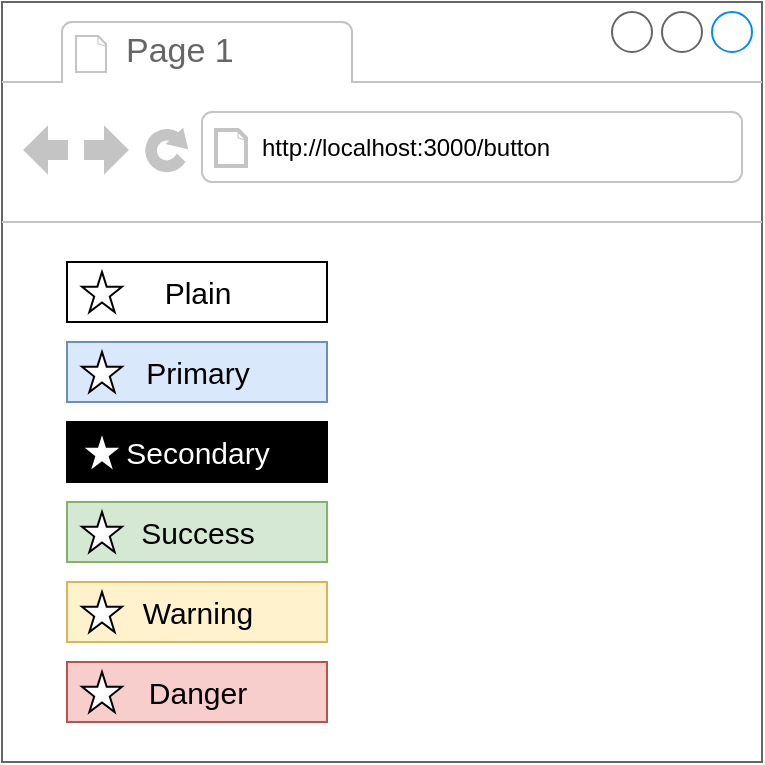 <mxfile version="13.3.7" type="device" pages="12"><diagram id="Cha_GjZszTAsDFyLVrQW" name="01 - icon"><mxGraphModel dx="754" dy="418" grid="1" gridSize="10" guides="1" tooltips="1" connect="1" arrows="1" fold="1" page="1" pageScale="1" pageWidth="1920" pageHeight="1200" math="0" shadow="0"><root><mxCell id="0"/><mxCell id="1" parent="0"/><mxCell id="NZxSkUswxs1e8fF7X86_-1" value="" style="strokeWidth=1;shadow=0;dashed=0;align=center;html=1;shape=mxgraph.mockup.containers.browserWindow;rSize=0;strokeColor=#666666;strokeColor2=#008cff;strokeColor3=#c4c4c4;mainText=,;recursiveResize=0;" vertex="1" parent="1"><mxGeometry x="1020" y="380" width="380" height="380" as="geometry"/></mxCell><mxCell id="NZxSkUswxs1e8fF7X86_-2" value="Page 1" style="strokeWidth=1;shadow=0;dashed=0;align=center;html=1;shape=mxgraph.mockup.containers.anchor;fontSize=17;fontColor=#666666;align=left;" vertex="1" parent="NZxSkUswxs1e8fF7X86_-1"><mxGeometry x="60" y="12" width="110" height="26" as="geometry"/></mxCell><mxCell id="NZxSkUswxs1e8fF7X86_-3" value="" style="strokeWidth=1;shadow=0;dashed=0;align=center;html=1;shape=mxgraph.mockup.containers.anchor;rSize=0;fontSize=17;fontColor=#666666;align=left;" vertex="1" parent="NZxSkUswxs1e8fF7X86_-1"><mxGeometry x="130" y="60" width="250" height="26" as="geometry"/></mxCell><mxCell id="NZxSkUswxs1e8fF7X86_-4" value="http://localhost:3000/button" style="text;html=1;strokeColor=none;fillColor=none;align=left;verticalAlign=middle;whiteSpace=wrap;rounded=0;fontColor=#000000;" vertex="1" parent="NZxSkUswxs1e8fF7X86_-1"><mxGeometry x="128" y="63" width="152" height="20" as="geometry"/></mxCell><mxCell id="NZxSkUswxs1e8fF7X86_-5" value="Plain" style="rounded=0;whiteSpace=wrap;html=1;strokeWidth=1;fillColor=none;fontSize=15;fontColor=#000000;align=center;" vertex="1" parent="NZxSkUswxs1e8fF7X86_-1"><mxGeometry x="32.5" y="130" width="130" height="30" as="geometry"/></mxCell><mxCell id="NZxSkUswxs1e8fF7X86_-6" value="Primary" style="rounded=0;whiteSpace=wrap;html=1;strokeWidth=1;fillColor=#dae8fc;fontSize=15;align=center;strokeColor=#6c8ebf;" vertex="1" parent="NZxSkUswxs1e8fF7X86_-1"><mxGeometry x="32.5" y="170" width="130" height="30" as="geometry"/></mxCell><mxCell id="NZxSkUswxs1e8fF7X86_-7" value="Secondary" style="rounded=0;whiteSpace=wrap;html=1;strokeWidth=1;fontSize=15;align=center;fillColor=#000000;fontColor=#FFFFFF;" vertex="1" parent="NZxSkUswxs1e8fF7X86_-1"><mxGeometry x="32.5" y="210" width="130" height="30" as="geometry"/></mxCell><mxCell id="NZxSkUswxs1e8fF7X86_-8" value="Success" style="rounded=0;whiteSpace=wrap;html=1;strokeWidth=1;fontSize=15;align=center;fillColor=#d5e8d4;strokeColor=#82b366;" vertex="1" parent="NZxSkUswxs1e8fF7X86_-1"><mxGeometry x="32.5" y="250" width="130" height="30" as="geometry"/></mxCell><mxCell id="NZxSkUswxs1e8fF7X86_-9" value="Warning" style="rounded=0;whiteSpace=wrap;html=1;strokeWidth=1;fontSize=15;align=center;fillColor=#fff2cc;strokeColor=#d6b656;" vertex="1" parent="NZxSkUswxs1e8fF7X86_-1"><mxGeometry x="32.5" y="290" width="130" height="30" as="geometry"/></mxCell><mxCell id="NZxSkUswxs1e8fF7X86_-10" value="Danger" style="rounded=0;whiteSpace=wrap;html=1;strokeWidth=1;fontSize=15;align=center;fillColor=#f8cecc;strokeColor=#b85450;" vertex="1" parent="NZxSkUswxs1e8fF7X86_-1"><mxGeometry x="32.5" y="330" width="130" height="30" as="geometry"/></mxCell><mxCell id="NZxSkUswxs1e8fF7X86_-29" value="" style="verticalLabelPosition=bottom;verticalAlign=top;html=1;shape=mxgraph.basic.star" vertex="1" parent="NZxSkUswxs1e8fF7X86_-1"><mxGeometry x="40" y="135" width="20" height="20" as="geometry"/></mxCell><mxCell id="NZxSkUswxs1e8fF7X86_-30" value="" style="verticalLabelPosition=bottom;verticalAlign=top;html=1;shape=mxgraph.basic.star" vertex="1" parent="NZxSkUswxs1e8fF7X86_-1"><mxGeometry x="40" y="175" width="20" height="20" as="geometry"/></mxCell><mxCell id="NZxSkUswxs1e8fF7X86_-31" value="" style="verticalLabelPosition=bottom;verticalAlign=top;html=1;shape=mxgraph.basic.star" vertex="1" parent="NZxSkUswxs1e8fF7X86_-1"><mxGeometry x="40" y="215" width="20" height="20" as="geometry"/></mxCell><mxCell id="NZxSkUswxs1e8fF7X86_-32" value="" style="verticalLabelPosition=bottom;verticalAlign=top;html=1;shape=mxgraph.basic.star" vertex="1" parent="NZxSkUswxs1e8fF7X86_-1"><mxGeometry x="40" y="255" width="20" height="20" as="geometry"/></mxCell><mxCell id="NZxSkUswxs1e8fF7X86_-33" value="" style="verticalLabelPosition=bottom;verticalAlign=top;html=1;shape=mxgraph.basic.star" vertex="1" parent="NZxSkUswxs1e8fF7X86_-1"><mxGeometry x="40" y="295" width="20" height="20" as="geometry"/></mxCell><mxCell id="NZxSkUswxs1e8fF7X86_-34" value="" style="verticalLabelPosition=bottom;verticalAlign=top;html=1;shape=mxgraph.basic.star" vertex="1" parent="NZxSkUswxs1e8fF7X86_-1"><mxGeometry x="40" y="335" width="20" height="20" as="geometry"/></mxCell></root></mxGraphModel></diagram><diagram id="hucleB_1upcgTK8-Rxnn" name="02 - lib"><mxGraphModel dx="439" dy="243" grid="1" gridSize="10" guides="1" tooltips="1" connect="1" arrows="1" fold="1" page="1" pageScale="1" pageWidth="1920" pageHeight="1200" math="0" shadow="0"><root><mxCell id="2xwmjoPCmfJuJbVNY-hE-0"/><mxCell id="2xwmjoPCmfJuJbVNY-hE-1" parent="2xwmjoPCmfJuJbVNY-hE-0"/><mxCell id="2xwmjoPCmfJuJbVNY-hE-2" value="react-icons.github.io/react-icons" style="rounded=0;whiteSpace=wrap;html=1;fontStyle=1;fillColor=#dae8fc;strokeColor=#6c8ebf;fontSize=17;" vertex="1" parent="2xwmjoPCmfJuJbVNY-hE-1"><mxGeometry x="795" y="430" width="330" height="50" as="geometry"/></mxCell><mxCell id="2xwmjoPCmfJuJbVNY-hE-4" value="Gives access to a ton of different icon libraries" style="text;html=1;strokeColor=none;fillColor=none;align=center;verticalAlign=middle;whiteSpace=wrap;rounded=0;fontSize=14;fontStyle=2" vertex="1" parent="2xwmjoPCmfJuJbVNY-hE-1"><mxGeometry x="880" y="490" width="170" height="20" as="geometry"/></mxCell></root></mxGraphModel></diagram><diagram id="XMneqV5w_6Jvoi19zUZN" name="03 - props"><mxGraphModel dx="524" dy="291" grid="1" gridSize="10" guides="1" tooltips="1" connect="1" arrows="1" fold="1" page="1" pageScale="1" pageWidth="1920" pageHeight="1200" math="0" shadow="0"><root><mxCell id="XdFx1L0tIMT8EcnQFKpL-0"/><mxCell id="XdFx1L0tIMT8EcnQFKpL-1" parent="XdFx1L0tIMT8EcnQFKpL-0"/><mxCell id="XdFx1L0tIMT8EcnQFKpL-6" style="edgeStyle=orthogonalEdgeStyle;rounded=0;orthogonalLoop=1;jettySize=auto;html=1;exitX=0.5;exitY=1;exitDx=0;exitDy=0;fontSize=14;" edge="1" parent="XdFx1L0tIMT8EcnQFKpL-1" source="XdFx1L0tIMT8EcnQFKpL-2" target="XdFx1L0tIMT8EcnQFKpL-5"><mxGeometry relative="1" as="geometry"/></mxCell><mxCell id="XdFx1L0tIMT8EcnQFKpL-2" value="We've got a great Button component!" style="rounded=0;whiteSpace=wrap;html=1;fontSize=14;fillColor=#dae8fc;strokeColor=#6c8ebf;fontStyle=1" vertex="1" parent="XdFx1L0tIMT8EcnQFKpL-1"><mxGeometry x="790" y="390" width="310" height="40" as="geometry"/></mxCell><mxCell id="XdFx1L0tIMT8EcnQFKpL-8" style="edgeStyle=orthogonalEdgeStyle;rounded=0;orthogonalLoop=1;jettySize=auto;html=1;exitX=0.5;exitY=1;exitDx=0;exitDy=0;fontSize=14;" edge="1" parent="XdFx1L0tIMT8EcnQFKpL-1" source="XdFx1L0tIMT8EcnQFKpL-5" target="XdFx1L0tIMT8EcnQFKpL-7"><mxGeometry relative="1" as="geometry"/></mxCell><mxCell id="XdFx1L0tIMT8EcnQFKpL-5" value="Let's tell all other engineers on our project to use our &amp;lt;Button /&amp;gt; instead of &amp;lt;button /&amp;gt;" style="rounded=0;whiteSpace=wrap;html=1;fontSize=14;fillColor=#dae8fc;strokeColor=#6c8ebf;fontStyle=1" vertex="1" parent="XdFx1L0tIMT8EcnQFKpL-1"><mxGeometry x="790" y="460" width="310" height="50" as="geometry"/></mxCell><mxCell id="XdFx1L0tIMT8EcnQFKpL-7" value="&lt;i&gt;Never use &amp;lt;button /&amp;gt; again!!!!&lt;/i&gt;" style="rounded=0;whiteSpace=wrap;html=1;fontSize=14;fillColor=#fff2cc;strokeColor=#d6b656;fontStyle=1" vertex="1" parent="XdFx1L0tIMT8EcnQFKpL-1"><mxGeometry x="790" y="530" width="310" height="50" as="geometry"/></mxCell></root></mxGraphModel></diagram><diagram name="04 - feedback" id="OoRa9W5ZEU9Np8SCJzP5"><mxGraphModel dx="466" dy="258" grid="1" gridSize="10" guides="1" tooltips="1" connect="1" arrows="1" fold="1" page="1" pageScale="1" pageWidth="1920" pageHeight="1200" math="0" shadow="0"><root><mxCell id="7cu_EqrBfx3DrRiCJG1m-0"/><mxCell id="7cu_EqrBfx3DrRiCJG1m-1" parent="7cu_EqrBfx3DrRiCJG1m-0"/><mxCell id="7cu_EqrBfx3DrRiCJG1m-8" style="edgeStyle=orthogonalEdgeStyle;rounded=0;orthogonalLoop=1;jettySize=auto;html=1;exitX=0.5;exitY=1;exitDx=0;exitDy=0;fontSize=14;" edge="1" parent="7cu_EqrBfx3DrRiCJG1m-1" source="7cu_EqrBfx3DrRiCJG1m-3" target="7cu_EqrBfx3DrRiCJG1m-7"><mxGeometry relative="1" as="geometry"/></mxCell><mxCell id="7cu_EqrBfx3DrRiCJG1m-3" value="Immediate feedback!" style="rounded=0;whiteSpace=wrap;html=1;fontSize=14;fillColor=#f8cecc;strokeColor=#b85450;fontStyle=1" vertex="1" parent="7cu_EqrBfx3DrRiCJG1m-1"><mxGeometry x="790" y="410" width="310" height="40" as="geometry"/></mxCell><mxCell id="7cu_EqrBfx3DrRiCJG1m-7" value="&quot;How do I add a click event handler to this &amp;lt;Button /&amp;gt;????&quot;" style="rounded=0;whiteSpace=wrap;html=1;fontSize=14;fillColor=#f8cecc;strokeColor=#b85450;fontStyle=1" vertex="1" parent="7cu_EqrBfx3DrRiCJG1m-1"><mxGeometry x="790" y="480" width="310" height="70" as="geometry"/></mxCell></root></mxGraphModel></diagram><diagram id="fTFJQYVOojZFmtDm_J-X" name="05 - click"><mxGraphModel dx="524" dy="291" grid="1" gridSize="10" guides="1" tooltips="1" connect="1" arrows="1" fold="1" page="1" pageScale="1" pageWidth="1920" pageHeight="1200" math="0" shadow="0"><root><mxCell id="ukw2uazPKPM8cyVkNwgt-0"/><mxCell id="ukw2uazPKPM8cyVkNwgt-1" parent="ukw2uazPKPM8cyVkNwgt-0"/><mxCell id="ukw2uazPKPM8cyVkNwgt-2" value="&lt;i&gt;Plain&lt;/i&gt;&lt;br&gt;&amp;lt;button /&amp;gt;" style="rounded=0;whiteSpace=wrap;html=1;fontSize=14;fillColor=#f5f5f5;strokeColor=#666666;fontColor=#333333;" vertex="1" parent="ukw2uazPKPM8cyVkNwgt-1"><mxGeometry x="750" y="560" width="120" height="60" as="geometry"/></mxCell><mxCell id="ukw2uazPKPM8cyVkNwgt-3" value="" style="endArrow=classic;html=1;fontSize=14;" edge="1" parent="ukw2uazPKPM8cyVkNwgt-1"><mxGeometry width="50" height="50" relative="1" as="geometry"><mxPoint x="810" y="440" as="sourcePoint"/><mxPoint x="809.8" y="560" as="targetPoint"/></mxGeometry></mxCell><mxCell id="ukw2uazPKPM8cyVkNwgt-4" value="Props" style="rounded=0;whiteSpace=wrap;html=1;fontSize=14;fillColor=#e1d5e7;strokeColor=#9673a6;" vertex="1" parent="ukw2uazPKPM8cyVkNwgt-1"><mxGeometry x="810" y="480" width="140" height="20" as="geometry"/></mxCell><mxCell id="ukw2uazPKPM8cyVkNwgt-5" value="onClick" style="rounded=0;whiteSpace=wrap;html=1;fontSize=11;" vertex="1" parent="ukw2uazPKPM8cyVkNwgt-1"><mxGeometry x="810" y="500" width="70" height="20" as="geometry"/></mxCell><mxCell id="ukw2uazPKPM8cyVkNwgt-6" value="handleClick" style="rounded=0;whiteSpace=wrap;html=1;fontSize=11;" vertex="1" parent="ukw2uazPKPM8cyVkNwgt-1"><mxGeometry x="880" y="500" width="70" height="20" as="geometry"/></mxCell><mxCell id="ukw2uazPKPM8cyVkNwgt-9" style="edgeStyle=orthogonalEdgeStyle;rounded=0;orthogonalLoop=1;jettySize=auto;html=1;exitX=0;exitY=0.5;exitDx=0;exitDy=0;fontSize=11;" edge="1" parent="ukw2uazPKPM8cyVkNwgt-1" source="ukw2uazPKPM8cyVkNwgt-7" target="ukw2uazPKPM8cyVkNwgt-6"><mxGeometry relative="1" as="geometry"/></mxCell><mxCell id="ukw2uazPKPM8cyVkNwgt-7" value="&lt;i&gt;&amp;nbsp;React will call this function automatically when the button is clicked&lt;/i&gt;" style="text;html=1;strokeColor=none;fillColor=none;align=left;verticalAlign=middle;whiteSpace=wrap;rounded=0;fontSize=11;" vertex="1" parent="ukw2uazPKPM8cyVkNwgt-1"><mxGeometry x="980" y="490" width="120" height="40" as="geometry"/></mxCell></root></mxGraphModel></diagram><diagram name="06 - custom" id="tt8CqcwjFWOJ29d0h9d9"><mxGraphModel dx="503" dy="279" grid="1" gridSize="10" guides="1" tooltips="1" connect="1" arrows="1" fold="1" page="1" pageScale="1" pageWidth="1920" pageHeight="1200" math="0" shadow="0"><root><mxCell id="49HCK5DItN3wK_CyZhjr-0"/><mxCell id="49HCK5DItN3wK_CyZhjr-1" parent="49HCK5DItN3wK_CyZhjr-0"/><mxCell id="49HCK5DItN3wK_CyZhjr-11" style="edgeStyle=orthogonalEdgeStyle;rounded=0;orthogonalLoop=1;jettySize=auto;html=1;exitX=0.5;exitY=1;exitDx=0;exitDy=0;fontSize=11;" edge="1" parent="49HCK5DItN3wK_CyZhjr-1" source="49HCK5DItN3wK_CyZhjr-2" target="49HCK5DItN3wK_CyZhjr-10"><mxGeometry relative="1" as="geometry"/></mxCell><mxCell id="49HCK5DItN3wK_CyZhjr-2" value="&lt;i&gt;Our Special&lt;br&gt;&amp;lt;Button /&amp;gt;&lt;/i&gt;" style="rounded=0;whiteSpace=wrap;html=1;fontSize=14;fillColor=#d5e8d4;strokeColor=#82b366;" vertex="1" parent="49HCK5DItN3wK_CyZhjr-1"><mxGeometry x="750" y="560" width="120" height="70" as="geometry"/></mxCell><mxCell id="49HCK5DItN3wK_CyZhjr-3" value="" style="endArrow=classic;html=1;fontSize=14;" edge="1" parent="49HCK5DItN3wK_CyZhjr-1"><mxGeometry width="50" height="50" relative="1" as="geometry"><mxPoint x="810" y="440" as="sourcePoint"/><mxPoint x="809.8" y="560" as="targetPoint"/></mxGeometry></mxCell><mxCell id="49HCK5DItN3wK_CyZhjr-4" value="Props" style="rounded=0;whiteSpace=wrap;html=1;fontSize=14;fillColor=#e1d5e7;strokeColor=#9673a6;" vertex="1" parent="49HCK5DItN3wK_CyZhjr-1"><mxGeometry x="810" y="480" width="140" height="20" as="geometry"/></mxCell><mxCell id="49HCK5DItN3wK_CyZhjr-5" value="onClick" style="rounded=0;whiteSpace=wrap;html=1;fontSize=11;" vertex="1" parent="49HCK5DItN3wK_CyZhjr-1"><mxGeometry x="800" y="570" width="70" height="20" as="geometry"/></mxCell><mxCell id="49HCK5DItN3wK_CyZhjr-6" value="handleClick" style="rounded=0;whiteSpace=wrap;html=1;fontSize=11;fillColor=#ffe6cc;strokeColor=#d79b00;" vertex="1" parent="49HCK5DItN3wK_CyZhjr-1"><mxGeometry x="870" y="570" width="70" height="20" as="geometry"/></mxCell><mxCell id="49HCK5DItN3wK_CyZhjr-10" value="&lt;i&gt;Plain&lt;br&gt;&lt;/i&gt;&amp;lt;button /&amp;gt;" style="rounded=0;whiteSpace=wrap;html=1;fontSize=14;fillColor=#f5f5f5;strokeColor=#666666;fontColor=#333333;" vertex="1" parent="49HCK5DItN3wK_CyZhjr-1"><mxGeometry x="750" y="670" width="120" height="40" as="geometry"/></mxCell></root></mxGraphModel></diagram><diagram name="07 - click" id="to2Mif3b5a_TyaZyHvF0"><mxGraphModel dx="599" dy="332" grid="1" gridSize="10" guides="1" tooltips="1" connect="1" arrows="1" fold="1" page="1" pageScale="1" pageWidth="1920" pageHeight="1200" math="0" shadow="0"><root><mxCell id="Xh812L6rRqFiS9UGxPOi-0"/><mxCell id="Xh812L6rRqFiS9UGxPOi-1" parent="Xh812L6rRqFiS9UGxPOi-0"/><mxCell id="Xh812L6rRqFiS9UGxPOi-2" style="edgeStyle=orthogonalEdgeStyle;rounded=0;orthogonalLoop=1;jettySize=auto;html=1;exitX=0.5;exitY=1;exitDx=0;exitDy=0;fontSize=11;" edge="1" parent="Xh812L6rRqFiS9UGxPOi-1" source="Xh812L6rRqFiS9UGxPOi-3" target="Xh812L6rRqFiS9UGxPOi-8"><mxGeometry relative="1" as="geometry"/></mxCell><mxCell id="Xh812L6rRqFiS9UGxPOi-3" value="&lt;i&gt;Our Special&lt;br&gt;&amp;lt;Button /&amp;gt;&lt;/i&gt;" style="rounded=0;whiteSpace=wrap;html=1;fontSize=14;fillColor=#d5e8d4;strokeColor=#82b366;" vertex="1" parent="Xh812L6rRqFiS9UGxPOi-1"><mxGeometry x="750" y="560" width="120" height="70" as="geometry"/></mxCell><mxCell id="Xh812L6rRqFiS9UGxPOi-4" value="" style="endArrow=classic;html=1;fontSize=14;" edge="1" parent="Xh812L6rRqFiS9UGxPOi-1"><mxGeometry width="50" height="50" relative="1" as="geometry"><mxPoint x="810" y="440" as="sourcePoint"/><mxPoint x="809.8" y="560" as="targetPoint"/></mxGeometry></mxCell><mxCell id="Xh812L6rRqFiS9UGxPOi-5" value="Props" style="rounded=0;whiteSpace=wrap;html=1;fontSize=14;fillColor=#e1d5e7;strokeColor=#9673a6;" vertex="1" parent="Xh812L6rRqFiS9UGxPOi-1"><mxGeometry x="810" y="490" width="140" height="20" as="geometry"/></mxCell><mxCell id="Xh812L6rRqFiS9UGxPOi-6" value="onClick" style="rounded=0;whiteSpace=wrap;html=1;fontSize=11;" vertex="1" parent="Xh812L6rRqFiS9UGxPOi-1"><mxGeometry x="810" y="660" width="70" height="20" as="geometry"/></mxCell><mxCell id="Xh812L6rRqFiS9UGxPOi-7" value="handleClick" style="rounded=0;whiteSpace=wrap;html=1;fontSize=11;fillColor=#ffe6cc;strokeColor=#d79b00;" vertex="1" parent="Xh812L6rRqFiS9UGxPOi-1"><mxGeometry x="880" y="660" width="70" height="20" as="geometry"/></mxCell><mxCell id="Xh812L6rRqFiS9UGxPOi-8" value="&lt;i&gt;Plain&lt;br&gt;&lt;/i&gt;&amp;lt;button /&amp;gt;" style="rounded=0;whiteSpace=wrap;html=1;fontSize=14;fillColor=#f5f5f5;strokeColor=#666666;fontColor=#333333;" vertex="1" parent="Xh812L6rRqFiS9UGxPOi-1"><mxGeometry x="750" y="720" width="120" height="40" as="geometry"/></mxCell><mxCell id="Xh812L6rRqFiS9UGxPOi-9" value="Solution - take the 'onClick' prop and &lt;i&gt;&lt;b&gt;pass it through &lt;/b&gt;&lt;/i&gt;to the plain button" style="text;html=1;strokeColor=none;fillColor=none;align=left;verticalAlign=middle;whiteSpace=wrap;rounded=0;fontSize=11;" vertex="1" parent="Xh812L6rRqFiS9UGxPOi-1"><mxGeometry x="1010" y="660" width="130" height="40" as="geometry"/></mxCell></root></mxGraphModel></diagram><diagram id="17thXl946ij5XGSC47IA" name="08 - onmouseover"><mxGraphModel dx="373" dy="207" grid="1" gridSize="10" guides="1" tooltips="1" connect="1" arrows="1" fold="1" page="1" pageScale="1" pageWidth="1920" pageHeight="1200" math="0" shadow="0"><root><mxCell id="IGine2nfra-LBAWzX4d--0"/><mxCell id="IGine2nfra-LBAWzX4d--1" parent="IGine2nfra-LBAWzX4d--0"/><mxCell id="IGine2nfra-LBAWzX4d--2" style="edgeStyle=orthogonalEdgeStyle;rounded=0;orthogonalLoop=1;jettySize=auto;html=1;exitX=0.5;exitY=1;exitDx=0;exitDy=0;fontSize=14;" edge="1" parent="IGine2nfra-LBAWzX4d--1" source="IGine2nfra-LBAWzX4d--3" target="IGine2nfra-LBAWzX4d--4"><mxGeometry relative="1" as="geometry"/></mxCell><mxCell id="IGine2nfra-LBAWzX4d--3" value="Immediate feedback!" style="rounded=0;whiteSpace=wrap;html=1;fontSize=14;fillColor=#f8cecc;strokeColor=#b85450;fontStyle=1" vertex="1" parent="IGine2nfra-LBAWzX4d--1"><mxGeometry x="790" y="410" width="310" height="40" as="geometry"/></mxCell><mxCell id="IGine2nfra-LBAWzX4d--4" value="&lt;span style=&quot;font-weight: normal&quot;&gt;&quot;How do I add a &lt;/span&gt;&lt;i&gt;mouseover&lt;/i&gt;&lt;span style=&quot;font-weight: normal&quot;&gt; event handler to this &amp;lt;Button /&amp;gt;????&quot;&lt;/span&gt;" style="rounded=0;whiteSpace=wrap;html=1;fontSize=14;fillColor=#f8cecc;strokeColor=#b85450;fontStyle=1" vertex="1" parent="IGine2nfra-LBAWzX4d--1"><mxGeometry x="790" y="480" width="310" height="40" as="geometry"/></mxCell></root></mxGraphModel></diagram><diagram name="08 - mouseover" id="Fpeyq9PbRMSAh2SgoFLZ"><mxGraphModel dx="589" dy="327" grid="1" gridSize="10" guides="1" tooltips="1" connect="1" arrows="1" fold="1" page="1" pageScale="1" pageWidth="1920" pageHeight="1200" math="0" shadow="0"><root><mxCell id="DBybwWPavlN2BiiLJ2um-0"/><mxCell id="DBybwWPavlN2BiiLJ2um-1" parent="DBybwWPavlN2BiiLJ2um-0"/><mxCell id="DBybwWPavlN2BiiLJ2um-2" style="edgeStyle=orthogonalEdgeStyle;rounded=0;orthogonalLoop=1;jettySize=auto;html=1;exitX=0.5;exitY=1;exitDx=0;exitDy=0;fontSize=11;" edge="1" parent="DBybwWPavlN2BiiLJ2um-1" source="DBybwWPavlN2BiiLJ2um-3" target="DBybwWPavlN2BiiLJ2um-8"><mxGeometry relative="1" as="geometry"/></mxCell><mxCell id="DBybwWPavlN2BiiLJ2um-3" value="&lt;i&gt;Our Special&lt;br&gt;&amp;lt;Button /&amp;gt;&lt;/i&gt;" style="rounded=0;whiteSpace=wrap;html=1;fontSize=14;fillColor=#d5e8d4;strokeColor=#82b366;" vertex="1" parent="DBybwWPavlN2BiiLJ2um-1"><mxGeometry x="750" y="560" width="120" height="70" as="geometry"/></mxCell><mxCell id="DBybwWPavlN2BiiLJ2um-4" value="" style="endArrow=classic;html=1;fontSize=14;" edge="1" parent="DBybwWPavlN2BiiLJ2um-1"><mxGeometry width="50" height="50" relative="1" as="geometry"><mxPoint x="810" y="440" as="sourcePoint"/><mxPoint x="809.8" y="560" as="targetPoint"/></mxGeometry></mxCell><mxCell id="DBybwWPavlN2BiiLJ2um-5" value="Props" style="rounded=0;whiteSpace=wrap;html=1;fontSize=14;fillColor=#e1d5e7;strokeColor=#9673a6;" vertex="1" parent="DBybwWPavlN2BiiLJ2um-1"><mxGeometry x="810" y="480" width="140" height="20" as="geometry"/></mxCell><mxCell id="DBybwWPavlN2BiiLJ2um-6" value="onClick" style="rounded=0;whiteSpace=wrap;html=1;fontSize=8;" vertex="1" parent="DBybwWPavlN2BiiLJ2um-1"><mxGeometry x="810" y="660" width="70" height="20" as="geometry"/></mxCell><mxCell id="DBybwWPavlN2BiiLJ2um-7" value="handleClick" style="rounded=0;whiteSpace=wrap;html=1;fontSize=8;fillColor=#ffe6cc;strokeColor=#d79b00;" vertex="1" parent="DBybwWPavlN2BiiLJ2um-1"><mxGeometry x="880" y="660" width="70" height="20" as="geometry"/></mxCell><mxCell id="DBybwWPavlN2BiiLJ2um-8" value="&lt;i&gt;Plain&lt;br&gt;&lt;/i&gt;&amp;lt;button /&amp;gt;" style="rounded=0;whiteSpace=wrap;html=1;fontSize=14;fillColor=#f5f5f5;strokeColor=#666666;fontColor=#333333;" vertex="1" parent="DBybwWPavlN2BiiLJ2um-1"><mxGeometry x="750" y="720" width="120" height="40" as="geometry"/></mxCell><mxCell id="DBybwWPavlN2BiiLJ2um-9" value="Solution - take the 'onClick' prop &lt;b&gt;and 'onMouseOver' prop&lt;/b&gt; and pass it through&lt;b style=&quot;font-style: italic&quot;&gt; &lt;/b&gt;to the plain button" style="text;html=1;strokeColor=none;fillColor=none;align=left;verticalAlign=middle;whiteSpace=wrap;rounded=0;fontSize=11;" vertex="1" parent="DBybwWPavlN2BiiLJ2um-1"><mxGeometry x="990" y="660" width="130" height="40" as="geometry"/></mxCell><mxCell id="Rq6aqCX_Ekdy4OQMyj_s-0" value="onMouseOver" style="rounded=0;whiteSpace=wrap;html=1;fontSize=8;" vertex="1" parent="DBybwWPavlN2BiiLJ2um-1"><mxGeometry x="810" y="680" width="70" height="20" as="geometry"/></mxCell><mxCell id="Rq6aqCX_Ekdy4OQMyj_s-1" value="handleMouseOver" style="rounded=0;whiteSpace=wrap;html=1;fontSize=8;fillColor=#ffe6cc;strokeColor=#d79b00;" vertex="1" parent="DBybwWPavlN2BiiLJ2um-1"><mxGeometry x="880" y="680" width="70" height="20" as="geometry"/></mxCell></root></mxGraphModel></diagram><diagram name="09 - rest" id="YQ3wPOuljv_JDyHrmtyw"><mxGraphModel dx="589" dy="327" grid="1" gridSize="10" guides="1" tooltips="1" connect="1" arrows="1" fold="1" page="1" pageScale="1" pageWidth="1920" pageHeight="1200" math="0" shadow="0"><root><mxCell id="TSrv_AVJYwBnoTitxkr8-0"/><mxCell id="TSrv_AVJYwBnoTitxkr8-1" parent="TSrv_AVJYwBnoTitxkr8-0"/><mxCell id="TSrv_AVJYwBnoTitxkr8-2" style="edgeStyle=orthogonalEdgeStyle;rounded=0;orthogonalLoop=1;jettySize=auto;html=1;exitX=0.5;exitY=1;exitDx=0;exitDy=0;fontSize=11;" edge="1" parent="TSrv_AVJYwBnoTitxkr8-1" source="TSrv_AVJYwBnoTitxkr8-3" target="TSrv_AVJYwBnoTitxkr8-8"><mxGeometry relative="1" as="geometry"/></mxCell><mxCell id="TSrv_AVJYwBnoTitxkr8-3" value="&lt;i&gt;Our Special&lt;br&gt;&amp;lt;Button /&amp;gt;&lt;/i&gt;" style="rounded=0;whiteSpace=wrap;html=1;fontSize=14;fillColor=#d5e8d4;strokeColor=#82b366;" vertex="1" parent="TSrv_AVJYwBnoTitxkr8-1"><mxGeometry x="710" y="560" width="200" height="70" as="geometry"/></mxCell><mxCell id="TSrv_AVJYwBnoTitxkr8-4" value="" style="endArrow=classic;html=1;fontSize=14;" edge="1" parent="TSrv_AVJYwBnoTitxkr8-1"><mxGeometry width="50" height="50" relative="1" as="geometry"><mxPoint x="810" y="380" as="sourcePoint"/><mxPoint x="809.8" y="560" as="targetPoint"/></mxGeometry></mxCell><mxCell id="TSrv_AVJYwBnoTitxkr8-5" value="Props" style="rounded=0;whiteSpace=wrap;html=1;fontSize=14;fillColor=#e1d5e7;strokeColor=#9673a6;" vertex="1" parent="TSrv_AVJYwBnoTitxkr8-1"><mxGeometry x="810" y="420" width="140" height="20" as="geometry"/></mxCell><mxCell id="TSrv_AVJYwBnoTitxkr8-6" value="onClick" style="rounded=0;whiteSpace=wrap;html=1;fontSize=8;fillColor=#dae8fc;strokeColor=#6c8ebf;" vertex="1" parent="TSrv_AVJYwBnoTitxkr8-1"><mxGeometry x="810" y="650" width="70" height="20" as="geometry"/></mxCell><mxCell id="TSrv_AVJYwBnoTitxkr8-7" value="handleClick" style="rounded=0;whiteSpace=wrap;html=1;fontSize=8;fillColor=#dae8fc;strokeColor=#6c8ebf;" vertex="1" parent="TSrv_AVJYwBnoTitxkr8-1"><mxGeometry x="880" y="650" width="70" height="20" as="geometry"/></mxCell><mxCell id="TSrv_AVJYwBnoTitxkr8-8" value="&lt;i&gt;Plain&lt;br&gt;&lt;/i&gt;&amp;lt;button /&amp;gt;" style="rounded=0;whiteSpace=wrap;html=1;fontSize=14;fillColor=#f5f5f5;strokeColor=#666666;fontColor=#333333;" vertex="1" parent="TSrv_AVJYwBnoTitxkr8-1"><mxGeometry x="750" y="720" width="120" height="40" as="geometry"/></mxCell><mxCell id="TSrv_AVJYwBnoTitxkr8-10" value="onMouseOver" style="rounded=0;whiteSpace=wrap;html=1;fontSize=8;fillColor=#dae8fc;strokeColor=#6c8ebf;" vertex="1" parent="TSrv_AVJYwBnoTitxkr8-1"><mxGeometry x="810" y="670" width="70" height="20" as="geometry"/></mxCell><mxCell id="TSrv_AVJYwBnoTitxkr8-11" value="handleMouseOver" style="rounded=0;whiteSpace=wrap;html=1;fontSize=8;fillColor=#dae8fc;strokeColor=#6c8ebf;" vertex="1" parent="TSrv_AVJYwBnoTitxkr8-1"><mxGeometry x="880" y="670" width="70" height="20" as="geometry"/></mxCell><mxCell id="TSrv_AVJYwBnoTitxkr8-12" value="primary" style="rounded=0;whiteSpace=wrap;html=1;fontSize=8;fillColor=#fff2cc;strokeColor=#d6b656;" vertex="1" parent="TSrv_AVJYwBnoTitxkr8-1"><mxGeometry x="810" y="440" width="70" height="20" as="geometry"/></mxCell><mxCell id="TSrv_AVJYwBnoTitxkr8-13" value="true" style="rounded=0;whiteSpace=wrap;html=1;fontSize=8;fillColor=#fff2cc;strokeColor=#d6b656;" vertex="1" parent="TSrv_AVJYwBnoTitxkr8-1"><mxGeometry x="880" y="440" width="70" height="20" as="geometry"/></mxCell><mxCell id="TSrv_AVJYwBnoTitxkr8-14" value="outline" style="rounded=0;whiteSpace=wrap;html=1;fontSize=8;fillColor=#fff2cc;strokeColor=#d6b656;" vertex="1" parent="TSrv_AVJYwBnoTitxkr8-1"><mxGeometry x="810" y="460" width="70" height="20" as="geometry"/></mxCell><mxCell id="TSrv_AVJYwBnoTitxkr8-15" value="true" style="rounded=0;whiteSpace=wrap;html=1;fontSize=8;fillColor=#fff2cc;strokeColor=#d6b656;" vertex="1" parent="TSrv_AVJYwBnoTitxkr8-1"><mxGeometry x="880" y="460" width="70" height="20" as="geometry"/></mxCell><mxCell id="TSrv_AVJYwBnoTitxkr8-16" value="children" style="rounded=0;whiteSpace=wrap;html=1;fontSize=8;fillColor=#fff2cc;strokeColor=#d6b656;" vertex="1" parent="TSrv_AVJYwBnoTitxkr8-1"><mxGeometry x="810" y="480" width="70" height="20" as="geometry"/></mxCell><mxCell id="TSrv_AVJYwBnoTitxkr8-17" value="'hi there'" style="rounded=0;whiteSpace=wrap;html=1;fontSize=8;fillColor=#fff2cc;strokeColor=#d6b656;" vertex="1" parent="TSrv_AVJYwBnoTitxkr8-1"><mxGeometry x="880" y="480" width="70" height="20" as="geometry"/></mxCell><mxCell id="TSrv_AVJYwBnoTitxkr8-18" value="" style="shape=curlyBracket;whiteSpace=wrap;html=1;rounded=1;fontSize=8;align=left;rotation=-180;" vertex="1" parent="TSrv_AVJYwBnoTitxkr8-1"><mxGeometry x="960" y="440" width="20" height="60" as="geometry"/></mxCell><mxCell id="TSrv_AVJYwBnoTitxkr8-19" value="Props our &amp;lt;Button /&amp;gt; cares about" style="text;html=1;strokeColor=none;fillColor=none;align=left;verticalAlign=middle;whiteSpace=wrap;rounded=0;fontSize=12;fontStyle=2" vertex="1" parent="TSrv_AVJYwBnoTitxkr8-1"><mxGeometry x="980" y="460" width="130" height="20" as="geometry"/></mxCell><mxCell id="TSrv_AVJYwBnoTitxkr8-20" value="" style="shape=curlyBracket;whiteSpace=wrap;html=1;rounded=1;fontSize=8;align=left;rotation=-180;" vertex="1" parent="TSrv_AVJYwBnoTitxkr8-1"><mxGeometry x="960" y="500" width="20" height="40" as="geometry"/></mxCell><mxCell id="TSrv_AVJYwBnoTitxkr8-21" value="The &quot;rest&quot; of the props. Probably for the &amp;lt;button /&amp;gt;?" style="text;html=1;strokeColor=none;fillColor=none;align=left;verticalAlign=middle;whiteSpace=wrap;rounded=0;fontSize=12;fontStyle=2" vertex="1" parent="TSrv_AVJYwBnoTitxkr8-1"><mxGeometry x="980" y="510" width="130" height="20" as="geometry"/></mxCell></root></mxGraphModel></diagram><diagram id="275cAR-5rMMdaVk7_ybn" name="11 - classnames"><mxGraphModel dx="580" dy="322" grid="1" gridSize="10" guides="1" tooltips="1" connect="1" arrows="1" fold="1" page="1" pageScale="1" pageWidth="1920" pageHeight="1200" math="0" shadow="0"><root><mxCell id="HiODwGFKXP3ji76AyCsx-0"/><mxCell id="HiODwGFKXP3ji76AyCsx-1" parent="HiODwGFKXP3ji76AyCsx-0"/><mxCell id="HiODwGFKXP3ji76AyCsx-2" style="edgeStyle=orthogonalEdgeStyle;rounded=0;orthogonalLoop=1;jettySize=auto;html=1;exitX=0.5;exitY=1;exitDx=0;exitDy=0;fontSize=11;" edge="1" parent="HiODwGFKXP3ji76AyCsx-1" source="HiODwGFKXP3ji76AyCsx-3" target="HiODwGFKXP3ji76AyCsx-8"><mxGeometry relative="1" as="geometry"/></mxCell><mxCell id="HiODwGFKXP3ji76AyCsx-3" value="&lt;i&gt;Our Special&lt;br&gt;&amp;lt;Button /&amp;gt;&lt;br&gt;&lt;br&gt;&lt;br&gt;&lt;/i&gt;" style="rounded=0;whiteSpace=wrap;html=1;fontSize=14;fillColor=#d5e8d4;strokeColor=#82b366;" vertex="1" parent="HiODwGFKXP3ji76AyCsx-1"><mxGeometry x="735" y="540" width="150" height="70" as="geometry"/></mxCell><mxCell id="HiODwGFKXP3ji76AyCsx-4" value="" style="endArrow=classic;html=1;fontSize=14;" edge="1" parent="HiODwGFKXP3ji76AyCsx-1"><mxGeometry width="50" height="50" relative="1" as="geometry"><mxPoint x="810" y="380" as="sourcePoint"/><mxPoint x="810" y="540" as="targetPoint"/></mxGeometry></mxCell><mxCell id="HiODwGFKXP3ji76AyCsx-5" value="Props" style="rounded=0;whiteSpace=wrap;html=1;fontSize=14;fillColor=#e1d5e7;strokeColor=#9673a6;" vertex="1" parent="HiODwGFKXP3ji76AyCsx-1"><mxGeometry x="810" y="420" width="140" height="20" as="geometry"/></mxCell><mxCell id="HiODwGFKXP3ji76AyCsx-8" value="&lt;i&gt;Plain&lt;br&gt;&lt;/i&gt;&amp;lt;button /&amp;gt;" style="rounded=0;whiteSpace=wrap;html=1;fontSize=14;fillColor=#f5f5f5;strokeColor=#666666;fontColor=#333333;" vertex="1" parent="HiODwGFKXP3ji76AyCsx-1"><mxGeometry x="750" y="680" width="120" height="40" as="geometry"/></mxCell><mxCell id="HiODwGFKXP3ji76AyCsx-9" value="className" style="rounded=0;whiteSpace=wrap;html=1;fontSize=8;fillColor=#dae8fc;strokeColor=#6c8ebf;" vertex="1" parent="HiODwGFKXP3ji76AyCsx-1"><mxGeometry x="810" y="620" width="70" height="20" as="geometry"/></mxCell><mxCell id="HiODwGFKXP3ji76AyCsx-10" value="'mb-5'" style="rounded=0;whiteSpace=wrap;html=1;fontSize=8;fillColor=#dae8fc;strokeColor=#6c8ebf;" vertex="1" parent="HiODwGFKXP3ji76AyCsx-1"><mxGeometry x="880" y="620" width="70" height="20" as="geometry"/></mxCell><mxCell id="HiODwGFKXP3ji76AyCsx-11" value="primary" style="rounded=0;whiteSpace=wrap;html=1;fontSize=8;fillColor=#fff2cc;strokeColor=#d6b656;" vertex="1" parent="HiODwGFKXP3ji76AyCsx-1"><mxGeometry x="810" y="440" width="70" height="20" as="geometry"/></mxCell><mxCell id="HiODwGFKXP3ji76AyCsx-12" value="true" style="rounded=0;whiteSpace=wrap;html=1;fontSize=8;fillColor=#fff2cc;strokeColor=#d6b656;" vertex="1" parent="HiODwGFKXP3ji76AyCsx-1"><mxGeometry x="880" y="440" width="70" height="20" as="geometry"/></mxCell><mxCell id="HiODwGFKXP3ji76AyCsx-13" value="outline" style="rounded=0;whiteSpace=wrap;html=1;fontSize=8;fillColor=#fff2cc;strokeColor=#d6b656;" vertex="1" parent="HiODwGFKXP3ji76AyCsx-1"><mxGeometry x="810" y="460" width="70" height="20" as="geometry"/></mxCell><mxCell id="HiODwGFKXP3ji76AyCsx-14" value="true" style="rounded=0;whiteSpace=wrap;html=1;fontSize=8;fillColor=#fff2cc;strokeColor=#d6b656;" vertex="1" parent="HiODwGFKXP3ji76AyCsx-1"><mxGeometry x="880" y="460" width="70" height="20" as="geometry"/></mxCell><mxCell id="HiODwGFKXP3ji76AyCsx-15" value="children" style="rounded=0;whiteSpace=wrap;html=1;fontSize=8;fillColor=#fff2cc;strokeColor=#d6b656;" vertex="1" parent="HiODwGFKXP3ji76AyCsx-1"><mxGeometry x="810" y="480" width="70" height="20" as="geometry"/></mxCell><mxCell id="HiODwGFKXP3ji76AyCsx-16" value="'hi there'" style="rounded=0;whiteSpace=wrap;html=1;fontSize=8;fillColor=#fff2cc;strokeColor=#d6b656;" vertex="1" parent="HiODwGFKXP3ji76AyCsx-1"><mxGeometry x="880" y="480" width="70" height="20" as="geometry"/></mxCell><mxCell id="HiODwGFKXP3ji76AyCsx-21" value="classes" style="rounded=0;whiteSpace=wrap;html=1;fontSize=8;fillColor=#ffe6cc;strokeColor=#d79b00;" vertex="1" parent="HiODwGFKXP3ji76AyCsx-1"><mxGeometry x="880" y="640" width="70" height="20" as="geometry"/></mxCell><mxCell id="yq0Ww2keCu0aFqZB_oIy-0" value="className" style="rounded=0;whiteSpace=wrap;html=1;fontSize=8;fillColor=#ffe6cc;strokeColor=#d79b00;" vertex="1" parent="HiODwGFKXP3ji76AyCsx-1"><mxGeometry x="810" y="640" width="70" height="20" as="geometry"/></mxCell></root></mxGraphModel></diagram><diagram id="DQyJQmA09K3BFWxYjz-S" name="12 - page"><mxGraphModel dx="629" dy="349" grid="1" gridSize="10" guides="1" tooltips="1" connect="1" arrows="1" fold="1" page="1" pageScale="1" pageWidth="1920" pageHeight="1200" math="0" shadow="0"><root><mxCell id="i6_76Gmd6JdUSLPzJME0-0"/><mxCell id="i6_76Gmd6JdUSLPzJME0-1" parent="i6_76Gmd6JdUSLPzJME0-0"/><mxCell id="i6_76Gmd6JdUSLPzJME0-9" style="edgeStyle=orthogonalEdgeStyle;rounded=0;orthogonalLoop=1;jettySize=auto;html=1;exitX=1;exitY=0.5;exitDx=0;exitDy=0;fontSize=18;" edge="1" parent="i6_76Gmd6JdUSLPzJME0-1" source="i6_76Gmd6JdUSLPzJME0-5" target="i6_76Gmd6JdUSLPzJME0-8"><mxGeometry relative="1" as="geometry"/></mxCell><mxCell id="i6_76Gmd6JdUSLPzJME0-5" value="&quot;Component&quot;" style="rounded=0;whiteSpace=wrap;html=1;fontSize=18;align=center;fillColor=#dae8fc;strokeColor=#6c8ebf;fontStyle=1" vertex="1" parent="i6_76Gmd6JdUSLPzJME0-1"><mxGeometry x="520" y="200" width="120" height="60" as="geometry"/></mxCell><mxCell id="i6_76Gmd6JdUSLPzJME0-10" style="edgeStyle=orthogonalEdgeStyle;rounded=0;orthogonalLoop=1;jettySize=auto;html=1;exitX=1;exitY=0.5;exitDx=0;exitDy=0;fontSize=18;" edge="1" parent="i6_76Gmd6JdUSLPzJME0-1" source="i6_76Gmd6JdUSLPzJME0-6" target="i6_76Gmd6JdUSLPzJME0-7"><mxGeometry relative="1" as="geometry"/></mxCell><mxCell id="i6_76Gmd6JdUSLPzJME0-6" value="&quot;Page&quot;" style="rounded=0;whiteSpace=wrap;html=1;fontSize=18;align=center;fillColor=#dae8fc;strokeColor=#6c8ebf;fontStyle=1" vertex="1" parent="i6_76Gmd6JdUSLPzJME0-1"><mxGeometry x="520" y="360" width="120" height="60" as="geometry"/></mxCell><mxCell id="i6_76Gmd6JdUSLPzJME0-7" value="&lt;b&gt;Still a React component.&lt;/b&gt;&lt;br&gt;Not intended to be reused" style="rounded=0;whiteSpace=wrap;html=1;fontSize=18;align=center;" vertex="1" parent="i6_76Gmd6JdUSLPzJME0-1"><mxGeometry x="660" y="360" width="270" height="60" as="geometry"/></mxCell><mxCell id="i6_76Gmd6JdUSLPzJME0-8" value="Reusable React component that shows a handful of elements" style="rounded=0;whiteSpace=wrap;html=1;fontSize=16;align=center;" vertex="1" parent="i6_76Gmd6JdUSLPzJME0-1"><mxGeometry x="660" y="200" width="270" height="60" as="geometry"/></mxCell><mxCell id="i6_76Gmd6JdUSLPzJME0-11" value="Button" style="rounded=0;whiteSpace=wrap;html=1;fontSize=10;align=center;fillColor=#f5f5f5;strokeColor=#666666;fontColor=#333333;fontStyle=2" vertex="1" parent="i6_76Gmd6JdUSLPzJME0-1"><mxGeometry x="650" y="270" width="90" height="20" as="geometry"/></mxCell><mxCell id="i6_76Gmd6JdUSLPzJME0-12" value="ItemShow" style="rounded=0;whiteSpace=wrap;html=1;fontSize=10;align=center;fillColor=#f5f5f5;strokeColor=#666666;fontColor=#333333;fontStyle=2" vertex="1" parent="i6_76Gmd6JdUSLPzJME0-1"><mxGeometry x="750" y="270" width="90" height="20" as="geometry"/></mxCell><mxCell id="i6_76Gmd6JdUSLPzJME0-13" value="ProductList" style="rounded=0;whiteSpace=wrap;html=1;fontSize=10;align=center;fillColor=#f5f5f5;strokeColor=#666666;fontColor=#333333;fontStyle=2" vertex="1" parent="i6_76Gmd6JdUSLPzJME0-1"><mxGeometry x="850" y="270" width="90" height="20" as="geometry"/></mxCell><mxCell id="i6_76Gmd6JdUSLPzJME0-14" value="Dropdown" style="rounded=0;whiteSpace=wrap;html=1;fontSize=10;align=center;fillColor=#f5f5f5;strokeColor=#666666;fontColor=#333333;fontStyle=2" vertex="1" parent="i6_76Gmd6JdUSLPzJME0-1"><mxGeometry x="650" y="300" width="90" height="20" as="geometry"/></mxCell><mxCell id="i6_76Gmd6JdUSLPzJME0-15" value="SearchBar" style="rounded=0;whiteSpace=wrap;html=1;fontSize=10;align=center;fillColor=#f5f5f5;strokeColor=#666666;fontColor=#333333;fontStyle=2" vertex="1" parent="i6_76Gmd6JdUSLPzJME0-1"><mxGeometry x="750" y="300" width="90" height="20" as="geometry"/></mxCell><mxCell id="i6_76Gmd6JdUSLPzJME0-16" value="Checkbox" style="rounded=0;whiteSpace=wrap;html=1;fontSize=10;align=center;fillColor=#f5f5f5;strokeColor=#666666;fontColor=#333333;fontStyle=2" vertex="1" parent="i6_76Gmd6JdUSLPzJME0-1"><mxGeometry x="850" y="300" width="90" height="20" as="geometry"/></mxCell><mxCell id="i6_76Gmd6JdUSLPzJME0-17" value="CheckoutPage" style="rounded=0;whiteSpace=wrap;html=1;fontSize=10;align=center;fillColor=#f5f5f5;strokeColor=#666666;fontColor=#333333;fontStyle=2" vertex="1" parent="i6_76Gmd6JdUSLPzJME0-1"><mxGeometry x="650" y="440" width="90" height="20" as="geometry"/></mxCell><mxCell id="i6_76Gmd6JdUSLPzJME0-18" value="ProductPage" style="rounded=0;whiteSpace=wrap;html=1;fontSize=10;align=center;fillColor=#f5f5f5;strokeColor=#666666;fontColor=#333333;fontStyle=2" vertex="1" parent="i6_76Gmd6JdUSLPzJME0-1"><mxGeometry x="750" y="440" width="90" height="20" as="geometry"/></mxCell><mxCell id="i6_76Gmd6JdUSLPzJME0-19" value="LoginPage" style="rounded=0;whiteSpace=wrap;html=1;fontSize=10;align=center;fillColor=#f5f5f5;strokeColor=#666666;fontColor=#333333;fontStyle=2" vertex="1" parent="i6_76Gmd6JdUSLPzJME0-1"><mxGeometry x="850" y="440" width="90" height="20" as="geometry"/></mxCell><mxCell id="i6_76Gmd6JdUSLPzJME0-20" value="LandingPage" style="rounded=0;whiteSpace=wrap;html=1;fontSize=10;align=center;fillColor=#f5f5f5;strokeColor=#666666;fontColor=#333333;fontStyle=2" vertex="1" parent="i6_76Gmd6JdUSLPzJME0-1"><mxGeometry x="650" y="470" width="90" height="20" as="geometry"/></mxCell><mxCell id="i6_76Gmd6JdUSLPzJME0-21" value="RentalPage" style="rounded=0;whiteSpace=wrap;html=1;fontSize=10;align=center;fillColor=#f5f5f5;strokeColor=#666666;fontColor=#333333;fontStyle=2" vertex="1" parent="i6_76Gmd6JdUSLPzJME0-1"><mxGeometry x="750" y="470" width="90" height="20" as="geometry"/></mxCell><mxCell id="i6_76Gmd6JdUSLPzJME0-22" value="CartPage" style="rounded=0;whiteSpace=wrap;html=1;fontSize=10;align=center;fillColor=#f5f5f5;strokeColor=#666666;fontColor=#333333;fontStyle=2" vertex="1" parent="i6_76Gmd6JdUSLPzJME0-1"><mxGeometry x="850" y="470" width="90" height="20" as="geometry"/></mxCell></root></mxGraphModel></diagram></mxfile>